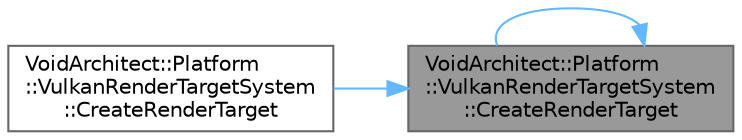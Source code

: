 digraph "VoidArchitect::Platform::VulkanRenderTargetSystem::CreateRenderTarget"
{
 // LATEX_PDF_SIZE
  bgcolor="transparent";
  edge [fontname=Helvetica,fontsize=10,labelfontname=Helvetica,labelfontsize=10];
  node [fontname=Helvetica,fontsize=10,shape=box,height=0.2,width=0.4];
  rankdir="RL";
  Node1 [id="Node000001",label="VoidArchitect::Platform\l::VulkanRenderTargetSystem\l::CreateRenderTarget",height=0.2,width=0.4,color="gray40", fillcolor="grey60", style="filled", fontcolor="black",tooltip=" "];
  Node1 -> Node1 [id="edge1_Node000001_Node000001",dir="back",color="steelblue1",style="solid",tooltip=" "];
  Node1 -> Node2 [id="edge2_Node000001_Node000002",dir="back",color="steelblue1",style="solid",tooltip=" "];
  Node2 [id="Node000002",label="VoidArchitect::Platform\l::VulkanRenderTargetSystem\l::CreateRenderTarget",height=0.2,width=0.4,color="grey40", fillcolor="white", style="filled",URL="$class_void_architect_1_1_platform_1_1_vulkan_render_target_system.html#aa113e458ea4af92125ca7d3286f94ab4",tooltip=" "];
}
